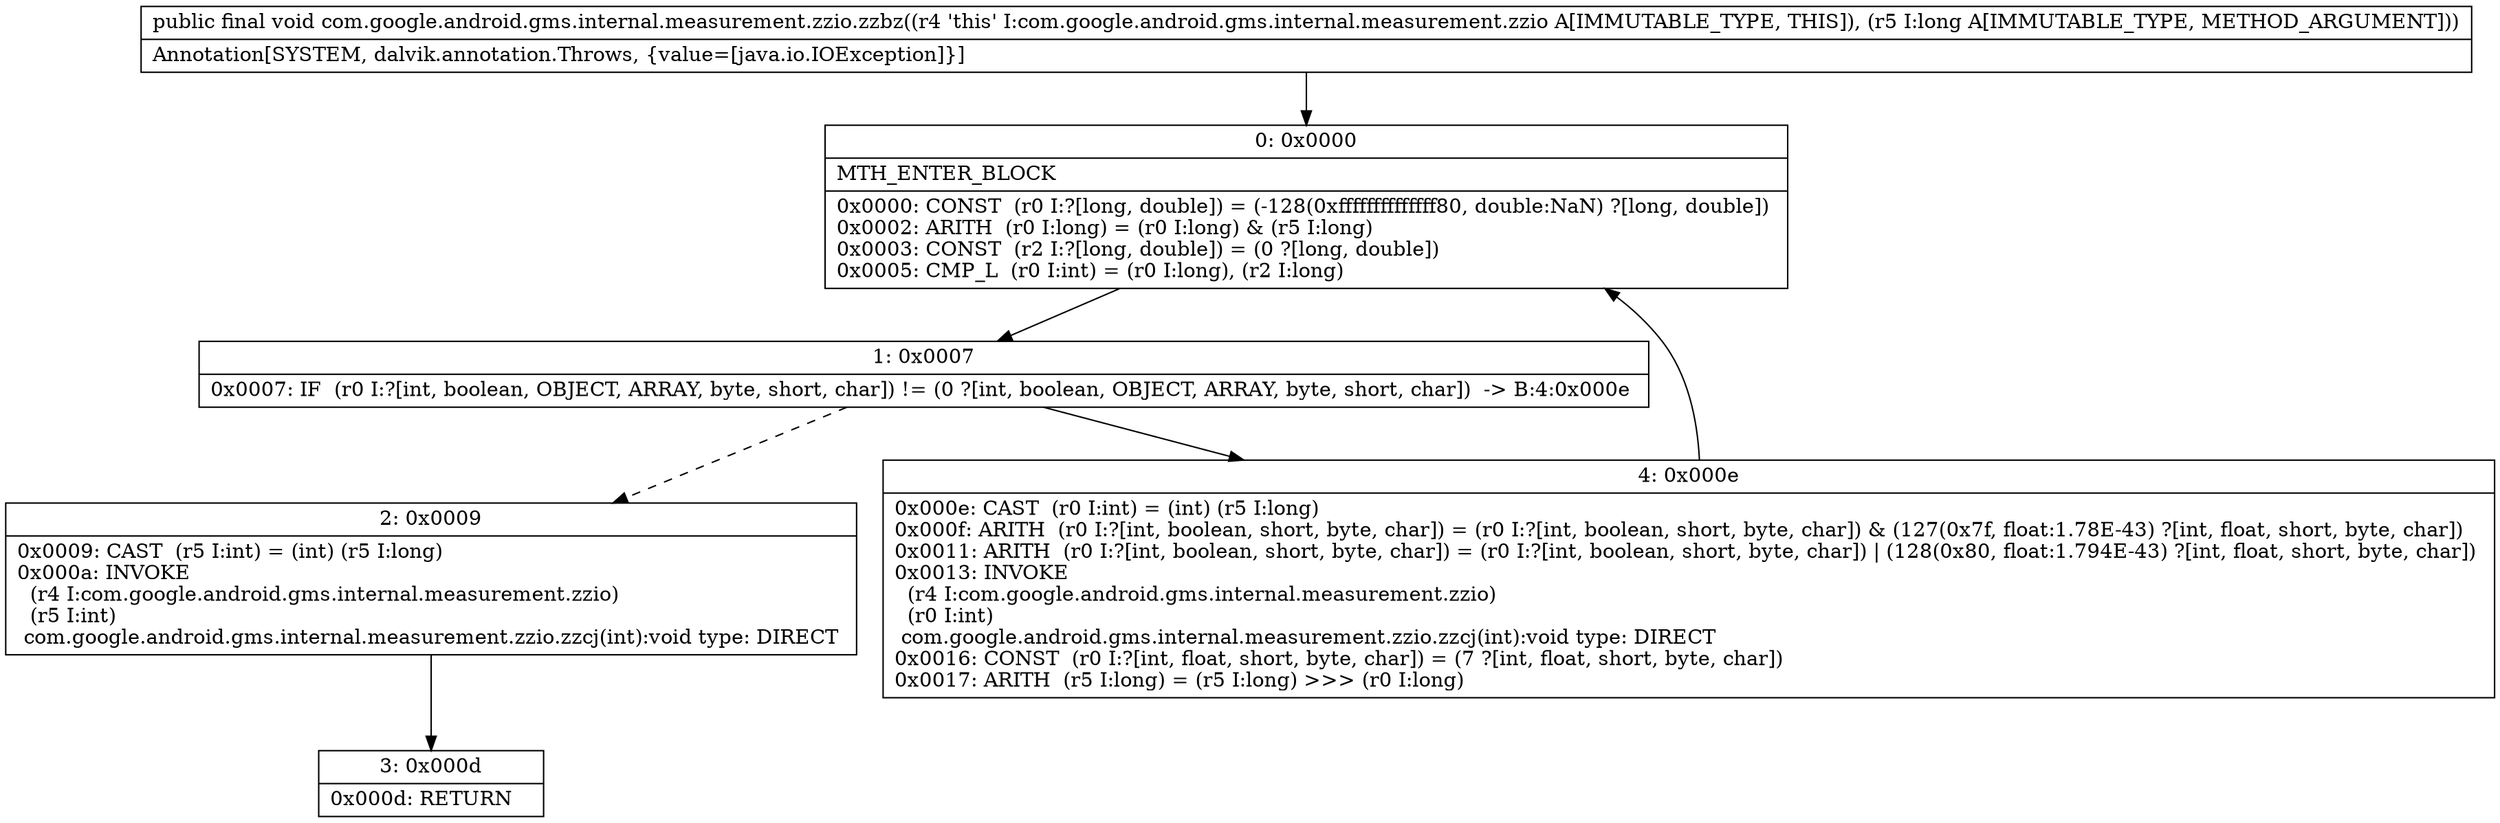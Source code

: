 digraph "CFG forcom.google.android.gms.internal.measurement.zzio.zzbz(J)V" {
Node_0 [shape=record,label="{0\:\ 0x0000|MTH_ENTER_BLOCK\l|0x0000: CONST  (r0 I:?[long, double]) = (\-128(0xffffffffffffff80, double:NaN) ?[long, double]) \l0x0002: ARITH  (r0 I:long) = (r0 I:long) & (r5 I:long) \l0x0003: CONST  (r2 I:?[long, double]) = (0 ?[long, double]) \l0x0005: CMP_L  (r0 I:int) = (r0 I:long), (r2 I:long) \l}"];
Node_1 [shape=record,label="{1\:\ 0x0007|0x0007: IF  (r0 I:?[int, boolean, OBJECT, ARRAY, byte, short, char]) != (0 ?[int, boolean, OBJECT, ARRAY, byte, short, char])  \-\> B:4:0x000e \l}"];
Node_2 [shape=record,label="{2\:\ 0x0009|0x0009: CAST  (r5 I:int) = (int) (r5 I:long) \l0x000a: INVOKE  \l  (r4 I:com.google.android.gms.internal.measurement.zzio)\l  (r5 I:int)\l com.google.android.gms.internal.measurement.zzio.zzcj(int):void type: DIRECT \l}"];
Node_3 [shape=record,label="{3\:\ 0x000d|0x000d: RETURN   \l}"];
Node_4 [shape=record,label="{4\:\ 0x000e|0x000e: CAST  (r0 I:int) = (int) (r5 I:long) \l0x000f: ARITH  (r0 I:?[int, boolean, short, byte, char]) = (r0 I:?[int, boolean, short, byte, char]) & (127(0x7f, float:1.78E\-43) ?[int, float, short, byte, char]) \l0x0011: ARITH  (r0 I:?[int, boolean, short, byte, char]) = (r0 I:?[int, boolean, short, byte, char]) \| (128(0x80, float:1.794E\-43) ?[int, float, short, byte, char]) \l0x0013: INVOKE  \l  (r4 I:com.google.android.gms.internal.measurement.zzio)\l  (r0 I:int)\l com.google.android.gms.internal.measurement.zzio.zzcj(int):void type: DIRECT \l0x0016: CONST  (r0 I:?[int, float, short, byte, char]) = (7 ?[int, float, short, byte, char]) \l0x0017: ARITH  (r5 I:long) = (r5 I:long) \>\>\> (r0 I:long) \l}"];
MethodNode[shape=record,label="{public final void com.google.android.gms.internal.measurement.zzio.zzbz((r4 'this' I:com.google.android.gms.internal.measurement.zzio A[IMMUTABLE_TYPE, THIS]), (r5 I:long A[IMMUTABLE_TYPE, METHOD_ARGUMENT]))  | Annotation[SYSTEM, dalvik.annotation.Throws, \{value=[java.io.IOException]\}]\l}"];
MethodNode -> Node_0;
Node_0 -> Node_1;
Node_1 -> Node_2[style=dashed];
Node_1 -> Node_4;
Node_2 -> Node_3;
Node_4 -> Node_0;
}

